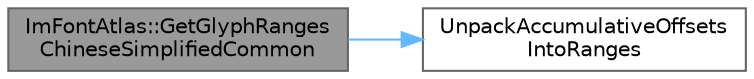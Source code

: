 digraph "ImFontAtlas::GetGlyphRangesChineseSimplifiedCommon"
{
 // LATEX_PDF_SIZE
  bgcolor="transparent";
  edge [fontname=Helvetica,fontsize=10,labelfontname=Helvetica,labelfontsize=10];
  node [fontname=Helvetica,fontsize=10,shape=box,height=0.2,width=0.4];
  rankdir="LR";
  Node1 [id="Node000001",label="ImFontAtlas::GetGlyphRanges\lChineseSimplifiedCommon",height=0.2,width=0.4,color="gray40", fillcolor="grey60", style="filled", fontcolor="black",tooltip=" "];
  Node1 -> Node2 [id="edge1_Node000001_Node000002",color="steelblue1",style="solid",tooltip=" "];
  Node2 [id="Node000002",label="UnpackAccumulativeOffsets\lIntoRanges",height=0.2,width=0.4,color="grey40", fillcolor="white", style="filled",URL="$imgui__draw_8cpp.html#ab5814a547146d0bc2c09e3b421abec63",tooltip=" "];
}
